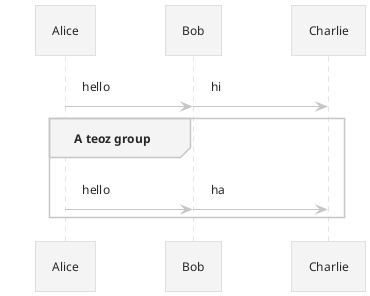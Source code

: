 ' Do not edit
' Theme Gallery
' autogenerated by script
'
@startuml
!theme carbon-gray
!pragma teoz true
Alice -> Bob : hello
& Bob -> Charlie : hi
group A teoz group
Alice -> Bob : hello
& Bob -> Charlie : ha
end
@enduml
